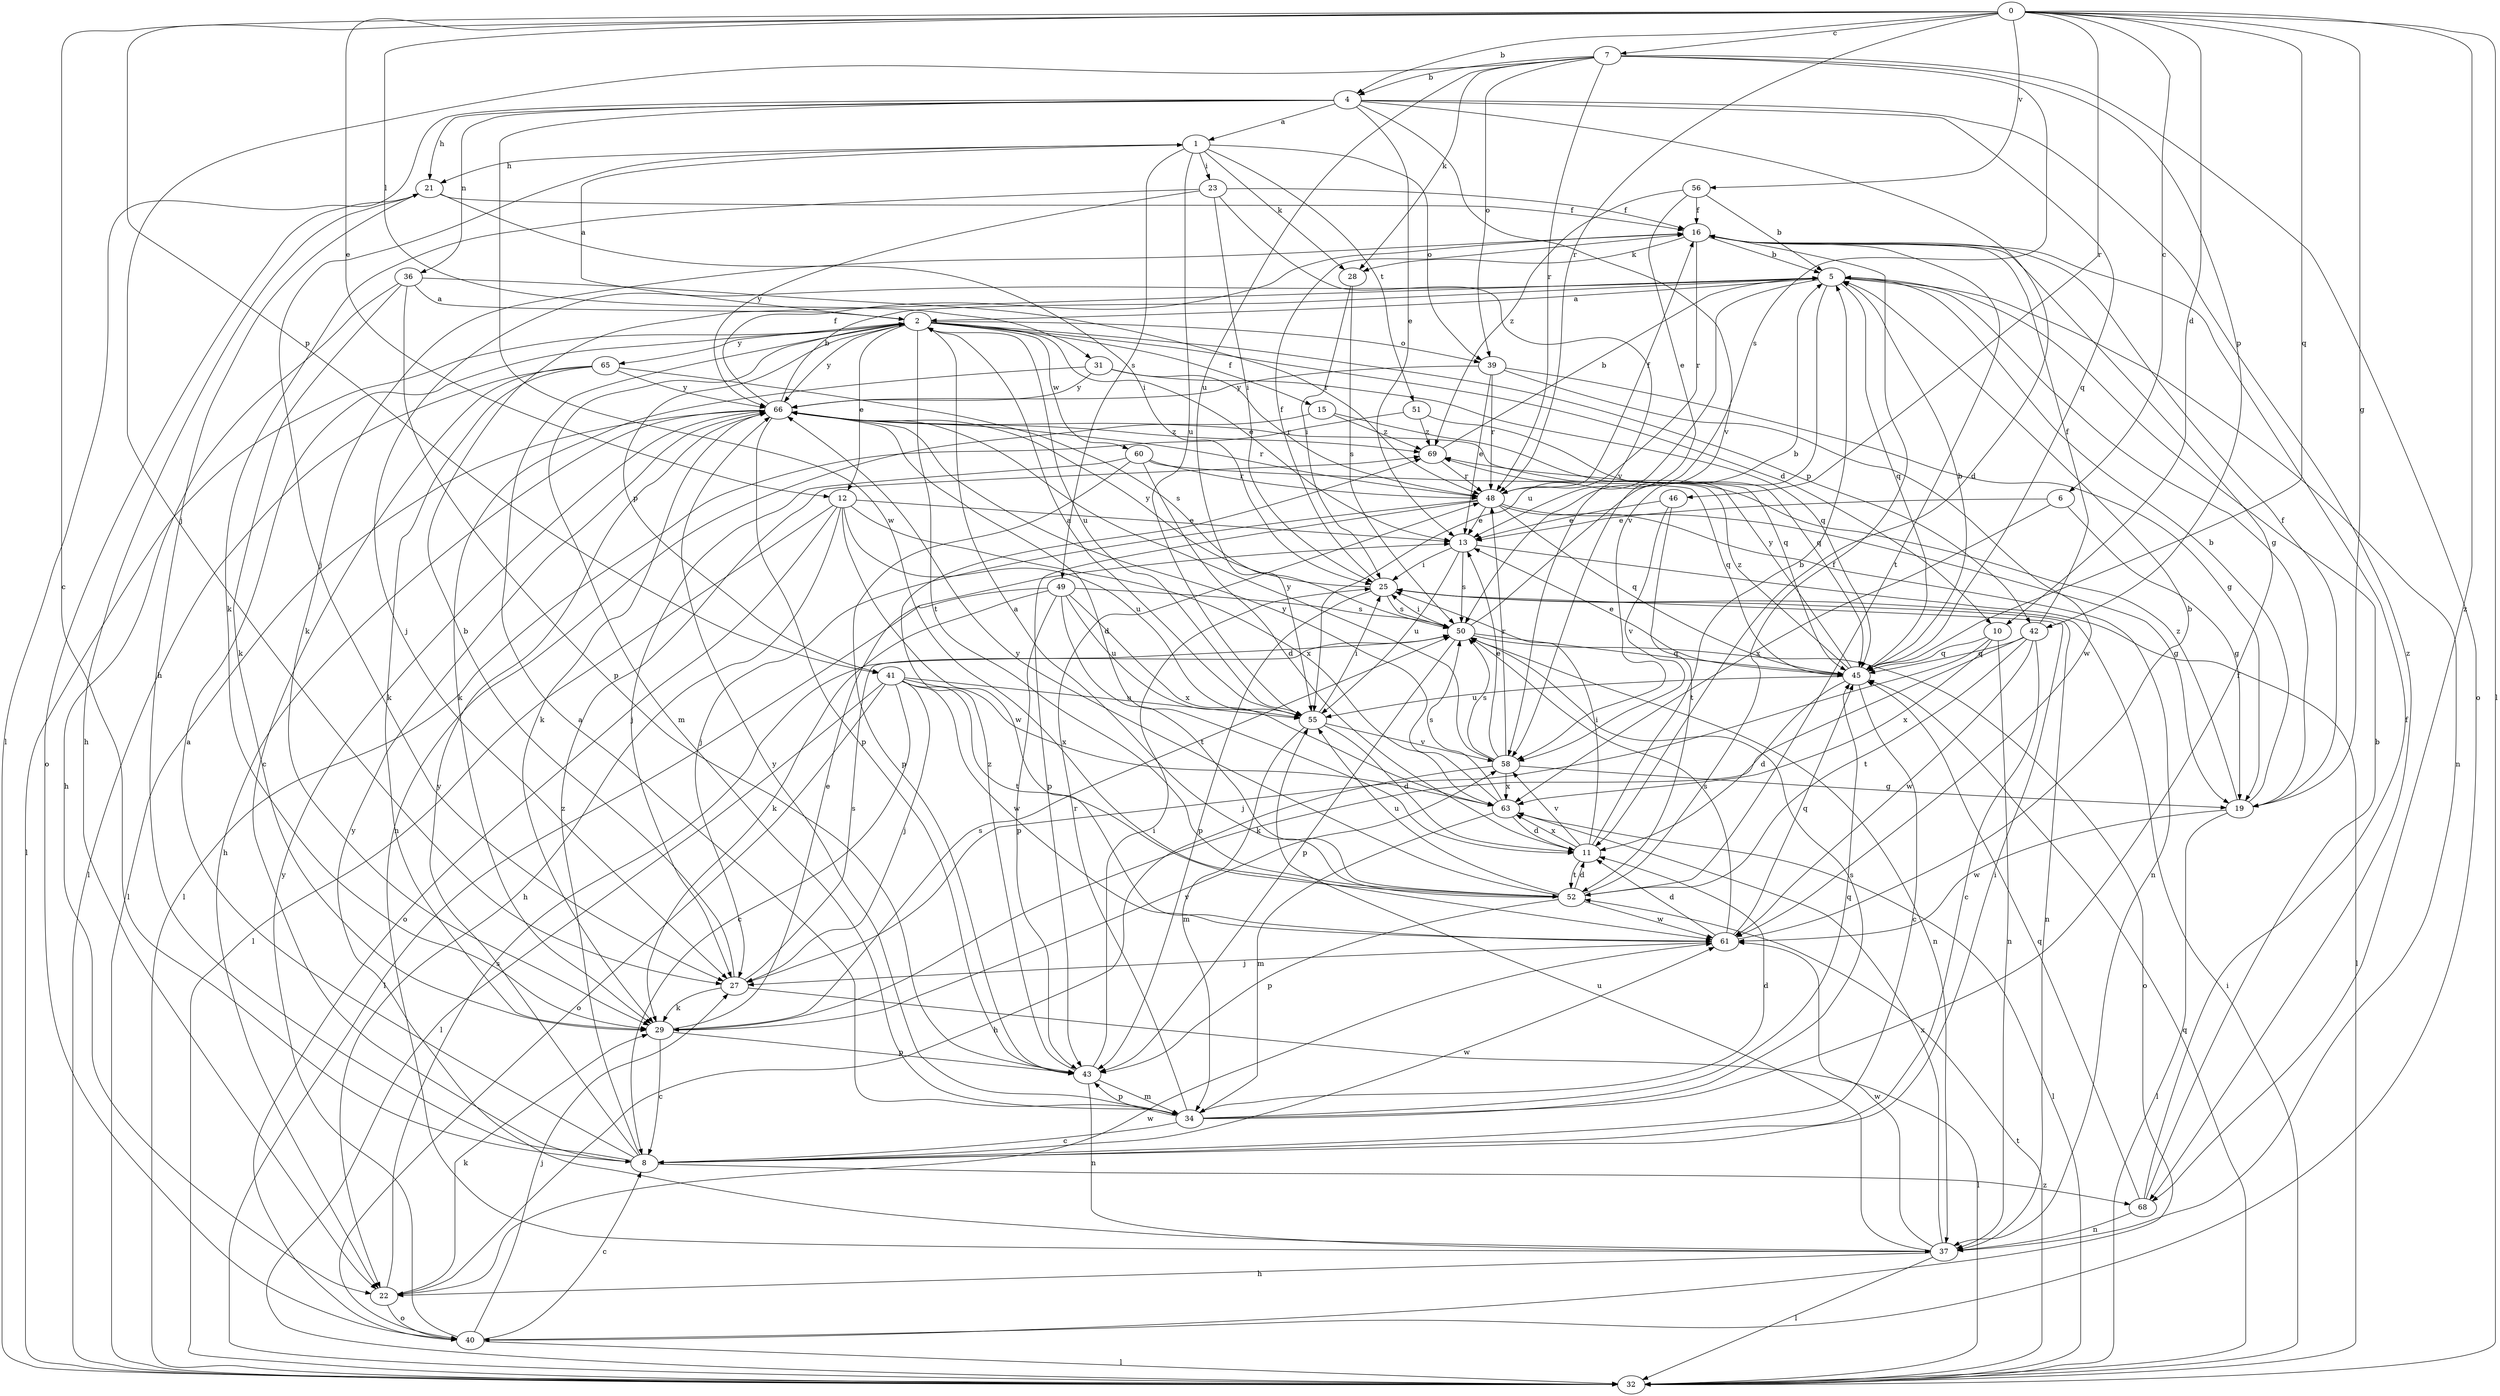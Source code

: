 strict digraph  {
0;
1;
2;
4;
5;
6;
7;
8;
10;
11;
12;
13;
15;
16;
19;
21;
22;
23;
25;
27;
28;
29;
31;
32;
34;
36;
37;
39;
40;
41;
42;
43;
45;
46;
48;
49;
50;
51;
52;
55;
56;
58;
60;
61;
63;
65;
66;
68;
69;
0 -> 4  [label=b];
0 -> 6  [label=c];
0 -> 7  [label=c];
0 -> 8  [label=c];
0 -> 10  [label=d];
0 -> 12  [label=e];
0 -> 19  [label=g];
0 -> 31  [label=l];
0 -> 32  [label=l];
0 -> 41  [label=p];
0 -> 45  [label=q];
0 -> 46  [label=r];
0 -> 48  [label=r];
0 -> 56  [label=v];
0 -> 68  [label=z];
1 -> 21  [label=h];
1 -> 23  [label=i];
1 -> 27  [label=j];
1 -> 28  [label=k];
1 -> 39  [label=o];
1 -> 49  [label=s];
1 -> 51  [label=t];
1 -> 55  [label=u];
2 -> 1  [label=a];
2 -> 10  [label=d];
2 -> 12  [label=e];
2 -> 13  [label=e];
2 -> 15  [label=f];
2 -> 32  [label=l];
2 -> 34  [label=m];
2 -> 39  [label=o];
2 -> 41  [label=p];
2 -> 42  [label=p];
2 -> 52  [label=t];
2 -> 55  [label=u];
2 -> 60  [label=w];
2 -> 65  [label=y];
2 -> 66  [label=y];
4 -> 1  [label=a];
4 -> 11  [label=d];
4 -> 13  [label=e];
4 -> 21  [label=h];
4 -> 32  [label=l];
4 -> 36  [label=n];
4 -> 45  [label=q];
4 -> 58  [label=v];
4 -> 61  [label=w];
4 -> 68  [label=z];
5 -> 2  [label=a];
5 -> 19  [label=g];
5 -> 27  [label=j];
5 -> 37  [label=n];
5 -> 45  [label=q];
5 -> 55  [label=u];
5 -> 58  [label=v];
6 -> 13  [label=e];
6 -> 19  [label=g];
6 -> 63  [label=x];
7 -> 4  [label=b];
7 -> 27  [label=j];
7 -> 28  [label=k];
7 -> 39  [label=o];
7 -> 40  [label=o];
7 -> 42  [label=p];
7 -> 48  [label=r];
7 -> 50  [label=s];
7 -> 55  [label=u];
8 -> 2  [label=a];
8 -> 21  [label=h];
8 -> 25  [label=i];
8 -> 61  [label=w];
8 -> 66  [label=y];
8 -> 68  [label=z];
8 -> 69  [label=z];
10 -> 27  [label=j];
10 -> 37  [label=n];
10 -> 45  [label=q];
10 -> 63  [label=x];
11 -> 5  [label=b];
11 -> 25  [label=i];
11 -> 52  [label=t];
11 -> 58  [label=v];
11 -> 63  [label=x];
12 -> 13  [label=e];
12 -> 22  [label=h];
12 -> 32  [label=l];
12 -> 40  [label=o];
12 -> 55  [label=u];
12 -> 61  [label=w];
12 -> 63  [label=x];
13 -> 25  [label=i];
13 -> 32  [label=l];
13 -> 50  [label=s];
13 -> 55  [label=u];
15 -> 37  [label=n];
15 -> 45  [label=q];
15 -> 69  [label=z];
16 -> 5  [label=b];
16 -> 28  [label=k];
16 -> 29  [label=k];
16 -> 48  [label=r];
16 -> 52  [label=t];
19 -> 5  [label=b];
19 -> 16  [label=f];
19 -> 32  [label=l];
19 -> 61  [label=w];
19 -> 69  [label=z];
21 -> 16  [label=f];
21 -> 22  [label=h];
21 -> 25  [label=i];
21 -> 40  [label=o];
22 -> 29  [label=k];
22 -> 40  [label=o];
22 -> 50  [label=s];
22 -> 61  [label=w];
23 -> 16  [label=f];
23 -> 25  [label=i];
23 -> 29  [label=k];
23 -> 58  [label=v];
23 -> 66  [label=y];
25 -> 16  [label=f];
25 -> 37  [label=n];
25 -> 43  [label=p];
25 -> 50  [label=s];
25 -> 66  [label=y];
27 -> 5  [label=b];
27 -> 29  [label=k];
27 -> 32  [label=l];
27 -> 50  [label=s];
28 -> 25  [label=i];
28 -> 50  [label=s];
29 -> 8  [label=c];
29 -> 13  [label=e];
29 -> 43  [label=p];
29 -> 50  [label=s];
29 -> 58  [label=v];
31 -> 29  [label=k];
31 -> 45  [label=q];
31 -> 48  [label=r];
31 -> 66  [label=y];
32 -> 25  [label=i];
32 -> 45  [label=q];
32 -> 52  [label=t];
34 -> 2  [label=a];
34 -> 8  [label=c];
34 -> 11  [label=d];
34 -> 16  [label=f];
34 -> 43  [label=p];
34 -> 45  [label=q];
34 -> 48  [label=r];
34 -> 50  [label=s];
34 -> 66  [label=y];
36 -> 2  [label=a];
36 -> 22  [label=h];
36 -> 29  [label=k];
36 -> 43  [label=p];
36 -> 48  [label=r];
37 -> 22  [label=h];
37 -> 32  [label=l];
37 -> 55  [label=u];
37 -> 61  [label=w];
37 -> 63  [label=x];
37 -> 66  [label=y];
39 -> 13  [label=e];
39 -> 19  [label=g];
39 -> 48  [label=r];
39 -> 61  [label=w];
39 -> 66  [label=y];
40 -> 8  [label=c];
40 -> 27  [label=j];
40 -> 32  [label=l];
40 -> 66  [label=y];
41 -> 8  [label=c];
41 -> 27  [label=j];
41 -> 32  [label=l];
41 -> 40  [label=o];
41 -> 52  [label=t];
41 -> 55  [label=u];
41 -> 61  [label=w];
41 -> 63  [label=x];
42 -> 8  [label=c];
42 -> 16  [label=f];
42 -> 29  [label=k];
42 -> 45  [label=q];
42 -> 52  [label=t];
42 -> 61  [label=w];
43 -> 25  [label=i];
43 -> 34  [label=m];
43 -> 37  [label=n];
43 -> 69  [label=z];
45 -> 5  [label=b];
45 -> 8  [label=c];
45 -> 11  [label=d];
45 -> 13  [label=e];
45 -> 55  [label=u];
45 -> 66  [label=y];
45 -> 69  [label=z];
46 -> 13  [label=e];
46 -> 52  [label=t];
46 -> 58  [label=v];
48 -> 13  [label=e];
48 -> 16  [label=f];
48 -> 19  [label=g];
48 -> 27  [label=j];
48 -> 37  [label=n];
48 -> 43  [label=p];
48 -> 45  [label=q];
49 -> 29  [label=k];
49 -> 32  [label=l];
49 -> 43  [label=p];
49 -> 50  [label=s];
49 -> 52  [label=t];
49 -> 55  [label=u];
49 -> 63  [label=x];
50 -> 5  [label=b];
50 -> 25  [label=i];
50 -> 37  [label=n];
50 -> 40  [label=o];
50 -> 43  [label=p];
50 -> 45  [label=q];
51 -> 32  [label=l];
51 -> 45  [label=q];
51 -> 69  [label=z];
52 -> 2  [label=a];
52 -> 11  [label=d];
52 -> 16  [label=f];
52 -> 43  [label=p];
52 -> 55  [label=u];
52 -> 61  [label=w];
52 -> 66  [label=y];
55 -> 2  [label=a];
55 -> 11  [label=d];
55 -> 25  [label=i];
55 -> 34  [label=m];
55 -> 58  [label=v];
56 -> 5  [label=b];
56 -> 13  [label=e];
56 -> 16  [label=f];
56 -> 69  [label=z];
58 -> 13  [label=e];
58 -> 19  [label=g];
58 -> 22  [label=h];
58 -> 48  [label=r];
58 -> 50  [label=s];
58 -> 63  [label=x];
58 -> 66  [label=y];
60 -> 11  [label=d];
60 -> 27  [label=j];
60 -> 43  [label=p];
60 -> 45  [label=q];
60 -> 48  [label=r];
61 -> 5  [label=b];
61 -> 11  [label=d];
61 -> 27  [label=j];
61 -> 45  [label=q];
61 -> 50  [label=s];
63 -> 11  [label=d];
63 -> 32  [label=l];
63 -> 34  [label=m];
63 -> 50  [label=s];
63 -> 66  [label=y];
65 -> 8  [label=c];
65 -> 29  [label=k];
65 -> 32  [label=l];
65 -> 50  [label=s];
65 -> 66  [label=y];
66 -> 5  [label=b];
66 -> 11  [label=d];
66 -> 16  [label=f];
66 -> 22  [label=h];
66 -> 29  [label=k];
66 -> 32  [label=l];
66 -> 43  [label=p];
66 -> 48  [label=r];
66 -> 69  [label=z];
68 -> 5  [label=b];
68 -> 16  [label=f];
68 -> 37  [label=n];
68 -> 45  [label=q];
69 -> 5  [label=b];
69 -> 48  [label=r];
}
